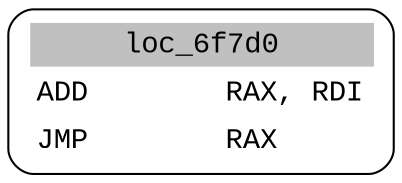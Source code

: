 digraph asm_graph {
1941 [
shape="Mrecord" fontname="Courier New"label =<<table border="0" cellborder="0" cellpadding="3"><tr><td align="center" colspan="2" bgcolor="grey">loc_6f7d0</td></tr><tr><td align="left">ADD        RAX, RDI</td></tr><tr><td align="left">JMP        RAX</td></tr></table>> ];
}